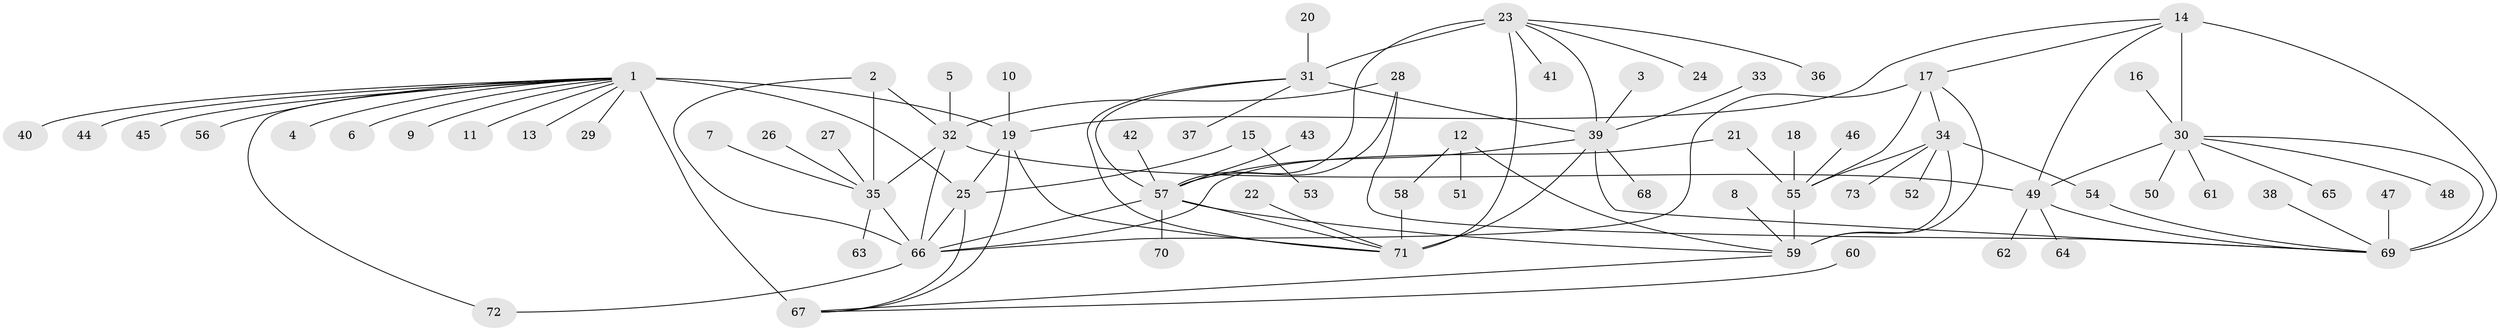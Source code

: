 // original degree distribution, {9: 0.04827586206896552, 8: 0.041379310344827586, 11: 0.027586206896551724, 7: 0.041379310344827586, 13: 0.006896551724137931, 10: 0.034482758620689655, 6: 0.020689655172413793, 15: 0.006896551724137931, 14: 0.006896551724137931, 12: 0.006896551724137931, 2: 0.13793103448275862, 1: 0.5724137931034483, 5: 0.006896551724137931, 3: 0.034482758620689655, 4: 0.006896551724137931}
// Generated by graph-tools (version 1.1) at 2025/02/03/09/25 03:02:35]
// undirected, 73 vertices, 102 edges
graph export_dot {
graph [start="1"]
  node [color=gray90,style=filled];
  1;
  2;
  3;
  4;
  5;
  6;
  7;
  8;
  9;
  10;
  11;
  12;
  13;
  14;
  15;
  16;
  17;
  18;
  19;
  20;
  21;
  22;
  23;
  24;
  25;
  26;
  27;
  28;
  29;
  30;
  31;
  32;
  33;
  34;
  35;
  36;
  37;
  38;
  39;
  40;
  41;
  42;
  43;
  44;
  45;
  46;
  47;
  48;
  49;
  50;
  51;
  52;
  53;
  54;
  55;
  56;
  57;
  58;
  59;
  60;
  61;
  62;
  63;
  64;
  65;
  66;
  67;
  68;
  69;
  70;
  71;
  72;
  73;
  1 -- 4 [weight=1.0];
  1 -- 6 [weight=1.0];
  1 -- 9 [weight=1.0];
  1 -- 11 [weight=1.0];
  1 -- 13 [weight=1.0];
  1 -- 19 [weight=4.0];
  1 -- 25 [weight=4.0];
  1 -- 29 [weight=1.0];
  1 -- 40 [weight=1.0];
  1 -- 44 [weight=1.0];
  1 -- 45 [weight=1.0];
  1 -- 56 [weight=1.0];
  1 -- 67 [weight=4.0];
  1 -- 72 [weight=1.0];
  2 -- 32 [weight=4.0];
  2 -- 35 [weight=4.0];
  2 -- 66 [weight=2.0];
  3 -- 39 [weight=1.0];
  5 -- 32 [weight=1.0];
  7 -- 35 [weight=1.0];
  8 -- 59 [weight=1.0];
  10 -- 19 [weight=1.0];
  12 -- 51 [weight=1.0];
  12 -- 58 [weight=1.0];
  12 -- 59 [weight=1.0];
  14 -- 17 [weight=1.0];
  14 -- 19 [weight=1.0];
  14 -- 30 [weight=6.0];
  14 -- 49 [weight=2.0];
  14 -- 69 [weight=2.0];
  15 -- 25 [weight=1.0];
  15 -- 53 [weight=1.0];
  16 -- 30 [weight=1.0];
  17 -- 34 [weight=1.0];
  17 -- 55 [weight=3.0];
  17 -- 59 [weight=2.0];
  17 -- 66 [weight=1.0];
  18 -- 55 [weight=1.0];
  19 -- 25 [weight=1.0];
  19 -- 67 [weight=1.0];
  19 -- 71 [weight=1.0];
  20 -- 31 [weight=1.0];
  21 -- 55 [weight=1.0];
  21 -- 66 [weight=1.0];
  22 -- 71 [weight=1.0];
  23 -- 24 [weight=1.0];
  23 -- 31 [weight=3.0];
  23 -- 36 [weight=1.0];
  23 -- 39 [weight=3.0];
  23 -- 41 [weight=1.0];
  23 -- 57 [weight=3.0];
  23 -- 71 [weight=3.0];
  25 -- 66 [weight=3.0];
  25 -- 67 [weight=1.0];
  26 -- 35 [weight=1.0];
  27 -- 35 [weight=1.0];
  28 -- 32 [weight=1.0];
  28 -- 57 [weight=1.0];
  28 -- 69 [weight=1.0];
  30 -- 48 [weight=1.0];
  30 -- 49 [weight=3.0];
  30 -- 50 [weight=1.0];
  30 -- 61 [weight=1.0];
  30 -- 65 [weight=1.0];
  30 -- 69 [weight=3.0];
  31 -- 37 [weight=1.0];
  31 -- 39 [weight=1.0];
  31 -- 57 [weight=1.0];
  31 -- 71 [weight=1.0];
  32 -- 35 [weight=4.0];
  32 -- 49 [weight=1.0];
  32 -- 66 [weight=2.0];
  33 -- 39 [weight=1.0];
  34 -- 52 [weight=1.0];
  34 -- 54 [weight=1.0];
  34 -- 55 [weight=3.0];
  34 -- 59 [weight=2.0];
  34 -- 73 [weight=1.0];
  35 -- 63 [weight=1.0];
  35 -- 66 [weight=2.0];
  38 -- 69 [weight=1.0];
  39 -- 57 [weight=1.0];
  39 -- 68 [weight=1.0];
  39 -- 69 [weight=1.0];
  39 -- 71 [weight=1.0];
  42 -- 57 [weight=1.0];
  43 -- 57 [weight=1.0];
  46 -- 55 [weight=1.0];
  47 -- 69 [weight=1.0];
  49 -- 62 [weight=1.0];
  49 -- 64 [weight=1.0];
  49 -- 69 [weight=1.0];
  54 -- 69 [weight=1.0];
  55 -- 59 [weight=6.0];
  57 -- 59 [weight=1.0];
  57 -- 66 [weight=1.0];
  57 -- 70 [weight=1.0];
  57 -- 71 [weight=1.0];
  58 -- 71 [weight=1.0];
  59 -- 67 [weight=1.0];
  60 -- 67 [weight=1.0];
  66 -- 72 [weight=1.0];
}

